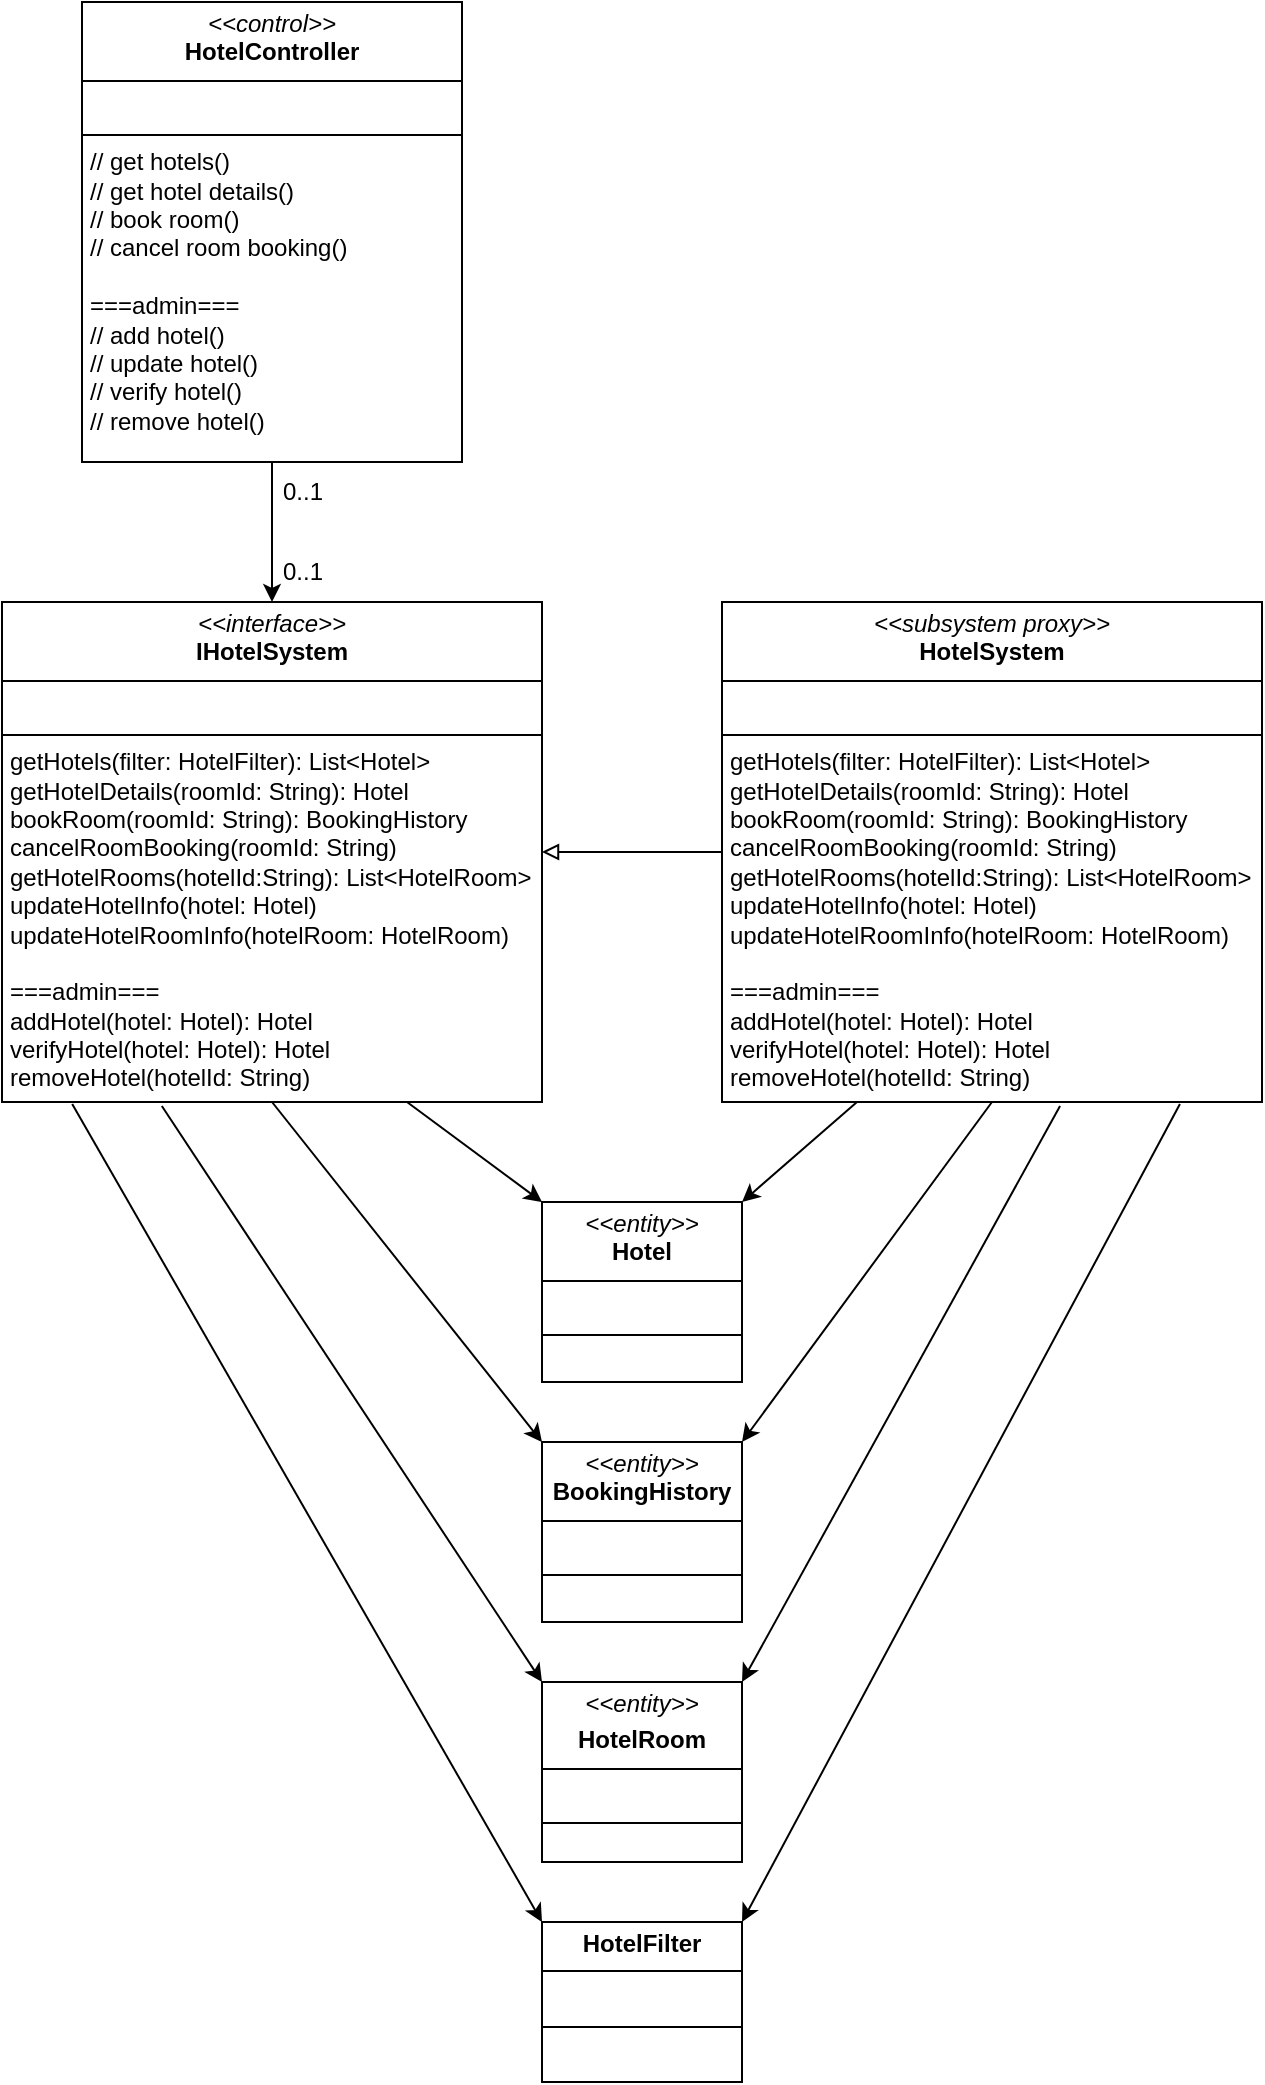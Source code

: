 <mxfile version="24.2.7" type="github">
  <diagram name="Page-1" id="BaWRDT3wFd-gxc4IkWzq">
    <mxGraphModel dx="1143" dy="655" grid="1" gridSize="10" guides="1" tooltips="1" connect="1" arrows="1" fold="1" page="1" pageScale="1" pageWidth="850" pageHeight="1100" math="0" shadow="0">
      <root>
        <mxCell id="0" />
        <mxCell id="1" parent="0" />
        <mxCell id="eN9HJLmkQTHA5as59MYL-4" style="edgeStyle=orthogonalEdgeStyle;rounded=0;orthogonalLoop=1;jettySize=auto;html=1;exitX=0.5;exitY=1;exitDx=0;exitDy=0;entryX=0.5;entryY=0;entryDx=0;entryDy=0;" parent="1" source="eN9HJLmkQTHA5as59MYL-1" target="eN9HJLmkQTHA5as59MYL-3" edge="1">
          <mxGeometry relative="1" as="geometry" />
        </mxCell>
        <mxCell id="eN9HJLmkQTHA5as59MYL-1" value="&lt;p style=&quot;margin:0px;margin-top:4px;text-align:center;&quot;&gt;&lt;i&gt;&amp;lt;&amp;lt;control&amp;gt;&amp;gt;&lt;/i&gt;&lt;br&gt;&lt;b&gt;HotelController&lt;/b&gt;&lt;/p&gt;&lt;hr size=&quot;1&quot; style=&quot;border-style:solid;&quot;&gt;&lt;p style=&quot;margin:0px;margin-left:4px;&quot;&gt;&lt;br&gt;&lt;/p&gt;&lt;hr size=&quot;1&quot; style=&quot;border-style:solid;&quot;&gt;&lt;p style=&quot;margin:0px;margin-left:4px;&quot;&gt;// get hotels()&lt;/p&gt;&lt;p style=&quot;margin:0px;margin-left:4px;&quot;&gt;// get hotel details()&lt;/p&gt;&lt;p style=&quot;margin:0px;margin-left:4px;&quot;&gt;// book room()&lt;/p&gt;&lt;p style=&quot;margin:0px;margin-left:4px;&quot;&gt;// cancel room booking()&lt;/p&gt;&lt;p style=&quot;margin:0px;margin-left:4px;&quot;&gt;&lt;br&gt;&lt;/p&gt;&lt;p style=&quot;margin:0px;margin-left:4px;&quot;&gt;===admin===&lt;/p&gt;&lt;p style=&quot;margin:0px;margin-left:4px;&quot;&gt;// add hotel()&lt;/p&gt;&lt;p style=&quot;margin:0px;margin-left:4px;&quot;&gt;// update hotel()&lt;/p&gt;&lt;p style=&quot;margin:0px;margin-left:4px;&quot;&gt;// verify hotel()&lt;/p&gt;&lt;p style=&quot;margin:0px;margin-left:4px;&quot;&gt;// remove hotel()&lt;/p&gt;" style="verticalAlign=top;align=left;overflow=fill;html=1;whiteSpace=wrap;" parent="1" vertex="1">
          <mxGeometry x="160" width="190" height="230" as="geometry" />
        </mxCell>
        <mxCell id="eN9HJLmkQTHA5as59MYL-10" style="rounded=0;orthogonalLoop=1;jettySize=auto;html=1;exitX=0.75;exitY=1;exitDx=0;exitDy=0;entryX=0;entryY=0;entryDx=0;entryDy=0;" parent="1" source="eN9HJLmkQTHA5as59MYL-3" target="eN9HJLmkQTHA5as59MYL-7" edge="1">
          <mxGeometry relative="1" as="geometry" />
        </mxCell>
        <mxCell id="eN9HJLmkQTHA5as59MYL-12" style="rounded=0;orthogonalLoop=1;jettySize=auto;html=1;exitX=0.5;exitY=1;exitDx=0;exitDy=0;entryX=0;entryY=0;entryDx=0;entryDy=0;" parent="1" source="eN9HJLmkQTHA5as59MYL-3" target="eN9HJLmkQTHA5as59MYL-9" edge="1">
          <mxGeometry relative="1" as="geometry" />
        </mxCell>
        <mxCell id="eN9HJLmkQTHA5as59MYL-14" style="rounded=0;orthogonalLoop=1;jettySize=auto;html=1;exitX=0.13;exitY=1.004;exitDx=0;exitDy=0;entryX=0;entryY=0;entryDx=0;entryDy=0;exitPerimeter=0;" parent="1" source="eN9HJLmkQTHA5as59MYL-3" target="eN9HJLmkQTHA5as59MYL-8" edge="1">
          <mxGeometry relative="1" as="geometry" />
        </mxCell>
        <mxCell id="eN9HJLmkQTHA5as59MYL-17" style="rounded=0;orthogonalLoop=1;jettySize=auto;html=1;exitX=0.296;exitY=1.008;exitDx=0;exitDy=0;entryX=0;entryY=0;entryDx=0;entryDy=0;exitPerimeter=0;" parent="1" source="eN9HJLmkQTHA5as59MYL-3" target="eN9HJLmkQTHA5as59MYL-16" edge="1">
          <mxGeometry relative="1" as="geometry" />
        </mxCell>
        <mxCell id="eN9HJLmkQTHA5as59MYL-3" value="&lt;p style=&quot;margin:0px;margin-top:4px;text-align:center;&quot;&gt;&lt;i&gt;&amp;lt;&amp;lt;interface&amp;gt;&amp;gt;&lt;/i&gt;&lt;br&gt;&lt;b&gt;IHotelSystem&lt;/b&gt;&lt;/p&gt;&lt;hr size=&quot;1&quot; style=&quot;border-style:solid;&quot;&gt;&lt;p style=&quot;margin:0px;margin-left:4px;&quot;&gt;&lt;br&gt;&lt;/p&gt;&lt;hr size=&quot;1&quot; style=&quot;border-style:solid;&quot;&gt;&lt;p style=&quot;margin:0px;margin-left:4px;&quot;&gt;&lt;span id=&quot;selected_text&quot;&gt;&lt;/span&gt;getHotels(filter: HotelFilter): List&amp;lt;Hotel&amp;gt;&lt;/p&gt;&lt;p style=&quot;margin:0px;margin-left:4px;&quot;&gt;getHotelDetails(roomId: String): Hotel&lt;/p&gt;&lt;p style=&quot;margin:0px;margin-left:4px;&quot;&gt;bookRoom(roomId: String): BookingHistory&lt;/p&gt;&lt;p style=&quot;margin:0px;margin-left:4px;&quot;&gt;cancelRoomBooking(roomId: String)&lt;/p&gt;&lt;p style=&quot;margin:0px;margin-left:4px;&quot;&gt;getHotelRooms(hotelId:String): List&amp;lt;HotelRoom&amp;gt;&lt;/p&gt;&lt;p style=&quot;margin:0px;margin-left:4px;&quot;&gt;updateHotelInfo(hotel: Hotel)&lt;/p&gt;&lt;p style=&quot;margin:0px;margin-left:4px;&quot;&gt;updateHotelR&lt;span id=&quot;selected_text&quot;&gt;&lt;/span&gt;oomInfo(hotelRoom: HotelRoom)&lt;/p&gt;&lt;p style=&quot;margin:0px;margin-left:4px;&quot;&gt;&lt;br&gt;&lt;/p&gt;&lt;p style=&quot;margin:0px;margin-left:4px;&quot;&gt;===admin===&lt;/p&gt;&lt;p style=&quot;margin:0px;margin-left:4px;&quot;&gt;addHotel(hotel: Hotel): Hotel&lt;/p&gt;&lt;p style=&quot;margin:0px;margin-left:4px;&quot;&gt;verifyHotel(hotel: Hotel): Hotel&lt;/p&gt;&lt;p style=&quot;margin:0px;margin-left:4px;&quot;&gt;removeHotel(hotelId: String)&lt;/p&gt;" style="verticalAlign=top;align=left;overflow=fill;html=1;whiteSpace=wrap;" parent="1" vertex="1">
          <mxGeometry x="120" y="300" width="270" height="250" as="geometry" />
        </mxCell>
        <mxCell id="eN9HJLmkQTHA5as59MYL-6" style="edgeStyle=orthogonalEdgeStyle;rounded=0;orthogonalLoop=1;jettySize=auto;html=1;exitX=0;exitY=0.5;exitDx=0;exitDy=0;entryX=1;entryY=0.5;entryDx=0;entryDy=0;endArrow=block;endFill=0;strokeWidth=1;" parent="1" source="eN9HJLmkQTHA5as59MYL-5" target="eN9HJLmkQTHA5as59MYL-3" edge="1">
          <mxGeometry relative="1" as="geometry" />
        </mxCell>
        <mxCell id="eN9HJLmkQTHA5as59MYL-11" style="rounded=0;orthogonalLoop=1;jettySize=auto;html=1;exitX=0.25;exitY=1;exitDx=0;exitDy=0;entryX=1;entryY=0;entryDx=0;entryDy=0;" parent="1" source="eN9HJLmkQTHA5as59MYL-5" target="eN9HJLmkQTHA5as59MYL-7" edge="1">
          <mxGeometry relative="1" as="geometry" />
        </mxCell>
        <mxCell id="eN9HJLmkQTHA5as59MYL-13" style="rounded=0;orthogonalLoop=1;jettySize=auto;html=1;exitX=0.5;exitY=1;exitDx=0;exitDy=0;entryX=1;entryY=0;entryDx=0;entryDy=0;" parent="1" source="eN9HJLmkQTHA5as59MYL-5" target="eN9HJLmkQTHA5as59MYL-9" edge="1">
          <mxGeometry relative="1" as="geometry" />
        </mxCell>
        <mxCell id="eN9HJLmkQTHA5as59MYL-15" style="rounded=0;orthogonalLoop=1;jettySize=auto;html=1;exitX=0.848;exitY=1.004;exitDx=0;exitDy=0;entryX=1;entryY=0;entryDx=0;entryDy=0;exitPerimeter=0;" parent="1" source="eN9HJLmkQTHA5as59MYL-5" target="eN9HJLmkQTHA5as59MYL-8" edge="1">
          <mxGeometry relative="1" as="geometry" />
        </mxCell>
        <mxCell id="eN9HJLmkQTHA5as59MYL-18" style="rounded=0;orthogonalLoop=1;jettySize=auto;html=1;exitX=0.626;exitY=1.008;exitDx=0;exitDy=0;entryX=1;entryY=0;entryDx=0;entryDy=0;exitPerimeter=0;" parent="1" source="eN9HJLmkQTHA5as59MYL-5" target="eN9HJLmkQTHA5as59MYL-16" edge="1">
          <mxGeometry relative="1" as="geometry" />
        </mxCell>
        <mxCell id="eN9HJLmkQTHA5as59MYL-5" value="&lt;p style=&quot;margin:0px;margin-top:4px;text-align:center;&quot;&gt;&lt;i&gt;&amp;lt;&amp;lt;subsystem proxy&amp;gt;&amp;gt;&lt;/i&gt;&lt;br&gt;&lt;b&gt;HotelSystem&lt;/b&gt;&lt;/p&gt;&lt;hr size=&quot;1&quot; style=&quot;border-style:solid;&quot;&gt;&lt;p style=&quot;margin:0px;margin-left:4px;&quot;&gt;&lt;br&gt;&lt;/p&gt;&lt;hr size=&quot;1&quot; style=&quot;border-style:solid;&quot;&gt;&lt;p style=&quot;margin: 0px 0px 0px 4px;&quot;&gt;getHotels(filter: HotelFilter): List&amp;lt;Hotel&amp;gt;&lt;/p&gt;&lt;p style=&quot;margin: 0px 0px 0px 4px;&quot;&gt;getHotelDetails(roomId: String): Hotel&lt;/p&gt;&lt;p style=&quot;margin: 0px 0px 0px 4px;&quot;&gt;bookRoom(roomId: String): BookingHistory&lt;/p&gt;&lt;p style=&quot;margin: 0px 0px 0px 4px;&quot;&gt;cancelRoomBooking(roomId: String)&lt;/p&gt;&lt;p style=&quot;margin: 0px 0px 0px 4px;&quot;&gt;getHotelRooms(hotelId:String): List&amp;lt;HotelRoom&amp;gt;&lt;/p&gt;&lt;p style=&quot;margin: 0px 0px 0px 4px;&quot;&gt;updateHotelInfo(hotel: Hotel)&lt;/p&gt;&lt;p style=&quot;margin: 0px 0px 0px 4px;&quot;&gt;updateHotelR&lt;span id=&quot;selected_text&quot;&gt;&lt;/span&gt;oomInfo(hotelRoom: HotelRoom)&lt;/p&gt;&lt;p style=&quot;margin: 0px 0px 0px 4px;&quot;&gt;&lt;br&gt;&lt;/p&gt;&lt;p style=&quot;margin: 0px 0px 0px 4px;&quot;&gt;===admin===&lt;/p&gt;&lt;p style=&quot;margin: 0px 0px 0px 4px;&quot;&gt;addHotel(hotel: Hotel): Hotel&lt;/p&gt;&lt;p style=&quot;margin: 0px 0px 0px 4px;&quot;&gt;verifyHotel(hotel: Hotel): Hotel&lt;/p&gt;&lt;p style=&quot;margin: 0px 0px 0px 4px;&quot;&gt;removeHotel(hotelId: String)&lt;/p&gt;" style="verticalAlign=top;align=left;overflow=fill;html=1;whiteSpace=wrap;" parent="1" vertex="1">
          <mxGeometry x="480" y="300" width="270" height="250" as="geometry" />
        </mxCell>
        <mxCell id="eN9HJLmkQTHA5as59MYL-7" value="&lt;p style=&quot;margin:0px;margin-top:4px;text-align:center;&quot;&gt;&lt;i&gt;&amp;lt;&amp;lt;entity&amp;gt;&amp;gt;&lt;/i&gt;&lt;br&gt;&lt;b&gt;Hotel&lt;/b&gt;&lt;/p&gt;&lt;hr size=&quot;1&quot; style=&quot;border-style:solid;&quot;&gt;&lt;p style=&quot;margin:0px;margin-left:4px;&quot;&gt;&lt;br&gt;&lt;/p&gt;&lt;hr size=&quot;1&quot; style=&quot;border-style:solid;&quot;&gt;&lt;p style=&quot;margin:0px;margin-left:4px;&quot;&gt;&lt;br&gt;&lt;/p&gt;" style="verticalAlign=top;align=left;overflow=fill;html=1;whiteSpace=wrap;" parent="1" vertex="1">
          <mxGeometry x="390" y="600" width="100" height="90" as="geometry" />
        </mxCell>
        <mxCell id="eN9HJLmkQTHA5as59MYL-8" value="&lt;p style=&quot;margin:0px;margin-top:4px;text-align:center;&quot;&gt;&lt;b&gt;&lt;span id=&quot;selected_text&quot;&gt;&lt;/span&gt;HotelFilter&lt;/b&gt;&lt;/p&gt;&lt;hr size=&quot;1&quot; style=&quot;border-style:solid;&quot;&gt;&lt;p style=&quot;margin:0px;margin-left:4px;&quot;&gt;&lt;br&gt;&lt;/p&gt;&lt;hr size=&quot;1&quot; style=&quot;border-style:solid;&quot;&gt;&lt;p style=&quot;margin:0px;margin-left:4px;&quot;&gt;&lt;br&gt;&lt;/p&gt;" style="verticalAlign=top;align=left;overflow=fill;html=1;whiteSpace=wrap;" parent="1" vertex="1">
          <mxGeometry x="390" y="960" width="100" height="80" as="geometry" />
        </mxCell>
        <mxCell id="eN9HJLmkQTHA5as59MYL-9" value="&lt;p style=&quot;margin:0px;margin-top:4px;text-align:center;&quot;&gt;&lt;i&gt;&amp;lt;&amp;lt;entity&amp;gt;&amp;gt;&lt;/i&gt;&lt;br&gt;&lt;b&gt;&lt;span id=&quot;selected_text&quot;&gt;&lt;/span&gt;BookingHistory&lt;/b&gt;&lt;/p&gt;&lt;hr size=&quot;1&quot; style=&quot;border-style:solid;&quot;&gt;&lt;p style=&quot;margin:0px;margin-left:4px;&quot;&gt;&lt;br&gt;&lt;/p&gt;&lt;hr size=&quot;1&quot; style=&quot;border-style:solid;&quot;&gt;&lt;p style=&quot;margin:0px;margin-left:4px;&quot;&gt;&lt;br&gt;&lt;/p&gt;" style="verticalAlign=top;align=left;overflow=fill;html=1;whiteSpace=wrap;" parent="1" vertex="1">
          <mxGeometry x="390" y="720" width="100" height="90" as="geometry" />
        </mxCell>
        <mxCell id="eN9HJLmkQTHA5as59MYL-16" value="&lt;p style=&quot;margin:0px;margin-top:4px;text-align:center;&quot;&gt;&lt;i&gt;&lt;span id=&quot;selected_text&quot;&gt;&lt;/span&gt;&amp;lt;&amp;lt;entity&amp;gt;&amp;gt;&lt;/i&gt;&lt;/p&gt;&lt;p style=&quot;margin:0px;margin-top:4px;text-align:center;&quot;&gt;&lt;b&gt;&lt;span id=&quot;selected_text&quot;&gt;&lt;/span&gt;&lt;span id=&quot;selected_text&quot;&gt;&lt;/span&gt;&lt;span id=&quot;selected_text&quot;&gt;&lt;/span&gt;HotelRoom&lt;/b&gt;&lt;/p&gt;&lt;hr size=&quot;1&quot; style=&quot;border-style:solid;&quot;&gt;&lt;p style=&quot;margin:0px;margin-left:4px;&quot;&gt;&lt;br&gt;&lt;/p&gt;&lt;hr size=&quot;1&quot; style=&quot;border-style:solid;&quot;&gt;&lt;p style=&quot;margin:0px;margin-left:4px;&quot;&gt;&lt;br&gt;&lt;/p&gt;" style="verticalAlign=top;align=left;overflow=fill;html=1;whiteSpace=wrap;" parent="1" vertex="1">
          <mxGeometry x="390" y="840" width="100" height="90" as="geometry" />
        </mxCell>
        <mxCell id="wxNyJJBXTCF9zNDcwCf7-1" value="0..1" style="text;html=1;align=center;verticalAlign=middle;resizable=0;points=[];autosize=1;strokeColor=none;fillColor=none;" vertex="1" parent="1">
          <mxGeometry x="250" y="230" width="40" height="30" as="geometry" />
        </mxCell>
        <mxCell id="wxNyJJBXTCF9zNDcwCf7-2" value="0..1" style="text;html=1;align=center;verticalAlign=middle;resizable=0;points=[];autosize=1;strokeColor=none;fillColor=none;" vertex="1" parent="1">
          <mxGeometry x="250" y="270" width="40" height="30" as="geometry" />
        </mxCell>
      </root>
    </mxGraphModel>
  </diagram>
</mxfile>
